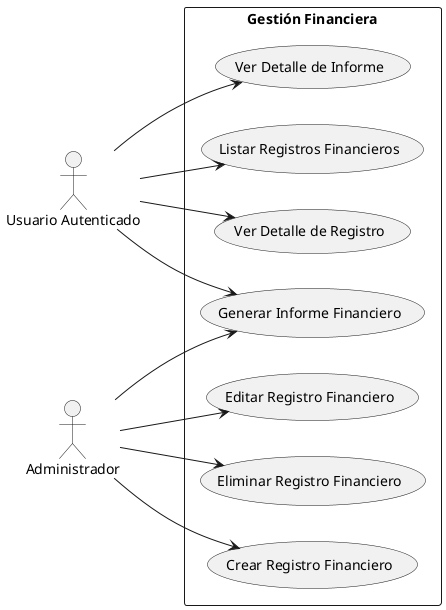 @startuml
left to right direction
skinparam packageStyle rectangle

actor "Usuario Autenticado" as Usuario
actor "Administrador" as Admin

package "Gestión Financiera" {
    usecase "Listar Registros Financieros" as UC1
    usecase "Ver Detalle de Registro" as UC2
    usecase "Crear Registro Financiero" as UC3
    usecase "Editar Registro Financiero" as UC4
    usecase "Eliminar Registro Financiero" as UC5
    usecase "Generar Informe Financiero" as UC6
    usecase "Ver Detalle de Informe" as UC7
}

Usuario --> UC1
Usuario --> UC2
Usuario --> UC6
Usuario --> UC7

Admin --> UC3
Admin --> UC4
Admin --> UC5
Admin --> UC6
@enduml
